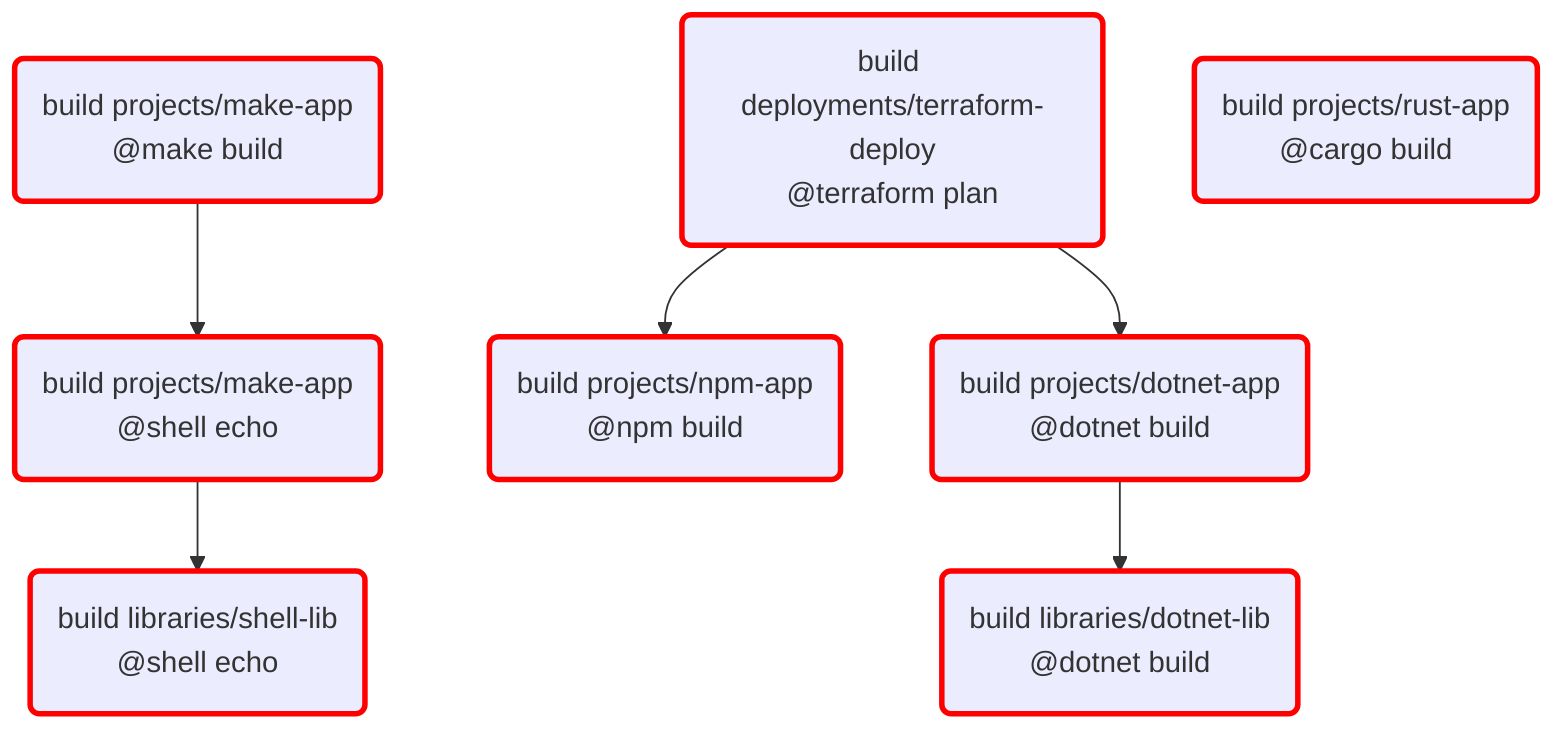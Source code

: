 flowchart TD
classDef forced stroke:red,stroke-width:3px
classDef used stroke:orange,stroke-width:3px
classDef selected stroke:black,stroke-width:3px
projects/make-app:build("build projects/make-app
@make build")
projects/make-app:build --> projects/make-app:build-1
class projects/make-app:build forced
projects/npm-app:build("build projects/npm-app
@npm build")
class projects/npm-app:build forced
deployments/terraform-deploy:build("build deployments/terraform-deploy
@terraform plan")
deployments/terraform-deploy:build --> projects/dotnet-app:build
deployments/terraform-deploy:build --> projects/npm-app:build
class deployments/terraform-deploy:build forced
libraries/shell-lib:build("build libraries/shell-lib
@shell echo")
projects/make-app:build-1("build projects/make-app
@shell echo")
class libraries/shell-lib:build forced
projects/make-app:build-1 --> libraries/shell-lib:build
class projects/make-app:build-1 forced
projects/rust-app:build("build projects/rust-app
@cargo build")
class projects/rust-app:build forced
libraries/dotnet-lib:build("build libraries/dotnet-lib
@dotnet build")
projects/dotnet-app:build("build projects/dotnet-app
@dotnet build")
class libraries/dotnet-lib:build forced
projects/dotnet-app:build --> libraries/dotnet-lib:build
class projects/dotnet-app:build forced